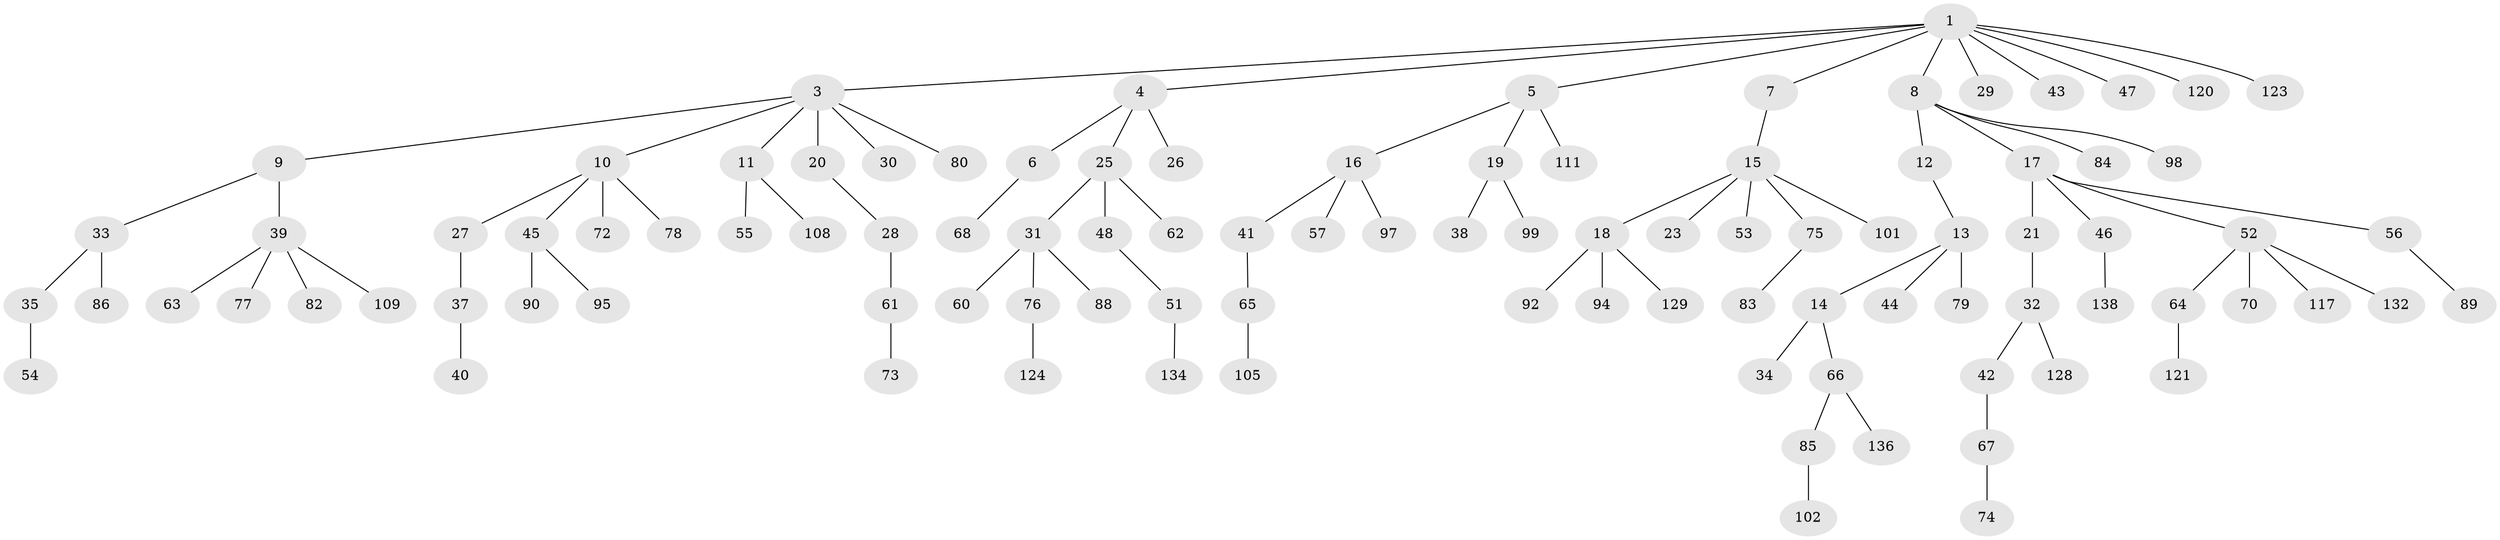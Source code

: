 // original degree distribution, {6: 0.020689655172413793, 7: 0.006896551724137931, 5: 0.05517241379310345, 4: 0.041379310344827586, 2: 0.2482758620689655, 3: 0.12413793103448276, 1: 0.503448275862069}
// Generated by graph-tools (version 1.1) at 2025/19/03/04/25 18:19:12]
// undirected, 101 vertices, 100 edges
graph export_dot {
graph [start="1"]
  node [color=gray90,style=filled];
  1 [super="+2"];
  3;
  4 [super="+110"];
  5;
  6;
  7;
  8 [super="+36"];
  9;
  10;
  11;
  12;
  13;
  14 [super="+24"];
  15 [super="+50"];
  16;
  17;
  18;
  19 [super="+22"];
  20 [super="+141"];
  21 [super="+59"];
  23 [super="+116+106"];
  25 [super="+107"];
  26 [super="+96"];
  27;
  28 [super="+104"];
  29;
  30 [super="+71"];
  31 [super="+49"];
  32;
  33;
  34;
  35;
  37;
  38;
  39;
  40;
  41 [super="+58"];
  42;
  43;
  44;
  45 [super="+87"];
  46;
  47;
  48;
  51;
  52;
  53 [super="+143"];
  54;
  55;
  56;
  57 [super="+93"];
  60;
  61 [super="+140"];
  62;
  63;
  64 [super="+81"];
  65;
  66 [super="+69+119+126"];
  67;
  68;
  70;
  72;
  73;
  74 [super="+112"];
  75 [super="+100"];
  76;
  77;
  78;
  79;
  80;
  82 [super="+118"];
  83 [super="+122"];
  84;
  85;
  86;
  88;
  89;
  90;
  92 [super="+139"];
  94;
  95 [super="+113"];
  97 [super="+115"];
  98;
  99;
  101;
  102 [super="+103"];
  105 [super="+137+144"];
  108 [super="+130"];
  109;
  111;
  117;
  120;
  121;
  123;
  124 [super="+133"];
  128;
  129;
  132;
  134;
  136;
  138;
  1 -- 4;
  1 -- 5;
  1 -- 7;
  1 -- 29;
  1 -- 120;
  1 -- 3;
  1 -- 8;
  1 -- 123;
  1 -- 43;
  1 -- 47;
  3 -- 9;
  3 -- 10;
  3 -- 11;
  3 -- 20;
  3 -- 30;
  3 -- 80;
  4 -- 6;
  4 -- 25;
  4 -- 26;
  5 -- 16;
  5 -- 19;
  5 -- 111;
  6 -- 68;
  7 -- 15;
  8 -- 12;
  8 -- 17;
  8 -- 84;
  8 -- 98;
  9 -- 33;
  9 -- 39;
  10 -- 27;
  10 -- 45;
  10 -- 72;
  10 -- 78;
  11 -- 55;
  11 -- 108;
  12 -- 13;
  13 -- 14;
  13 -- 44;
  13 -- 79;
  14 -- 34;
  14 -- 66;
  15 -- 18;
  15 -- 23;
  15 -- 53;
  15 -- 75;
  15 -- 101;
  16 -- 41;
  16 -- 57;
  16 -- 97;
  17 -- 21;
  17 -- 46;
  17 -- 52;
  17 -- 56;
  18 -- 92;
  18 -- 94;
  18 -- 129;
  19 -- 38;
  19 -- 99;
  20 -- 28;
  21 -- 32;
  25 -- 31;
  25 -- 48;
  25 -- 62;
  27 -- 37;
  28 -- 61;
  31 -- 60;
  31 -- 76;
  31 -- 88;
  32 -- 42;
  32 -- 128;
  33 -- 35;
  33 -- 86;
  35 -- 54;
  37 -- 40;
  39 -- 63;
  39 -- 77;
  39 -- 82;
  39 -- 109;
  41 -- 65;
  42 -- 67;
  45 -- 95;
  45 -- 90;
  46 -- 138;
  48 -- 51;
  51 -- 134;
  52 -- 64;
  52 -- 70;
  52 -- 117;
  52 -- 132;
  56 -- 89;
  61 -- 73;
  64 -- 121;
  65 -- 105;
  66 -- 136;
  66 -- 85;
  67 -- 74;
  75 -- 83;
  76 -- 124;
  85 -- 102;
}
